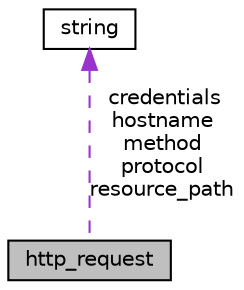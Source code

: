 digraph "http_request"
{
 // LATEX_PDF_SIZE
  edge [fontname="Helvetica",fontsize="10",labelfontname="Helvetica",labelfontsize="10"];
  node [fontname="Helvetica",fontsize="10",shape=record];
  Node1 [label="http_request",height=0.2,width=0.4,color="black", fillcolor="grey75", style="filled", fontcolor="black",tooltip="Diese Struktur enthält alle nötigen Eigenschaften einer http_request."];
  Node2 -> Node1 [dir="back",color="darkorchid3",fontsize="10",style="dashed",label=" credentials\nhostname\nmethod\nprotocol\nresource_path" ,fontname="Helvetica"];
  Node2 [label="string",height=0.2,width=0.4,color="black", fillcolor="white", style="filled",URL="$structstring.html",tooltip=" "];
}
